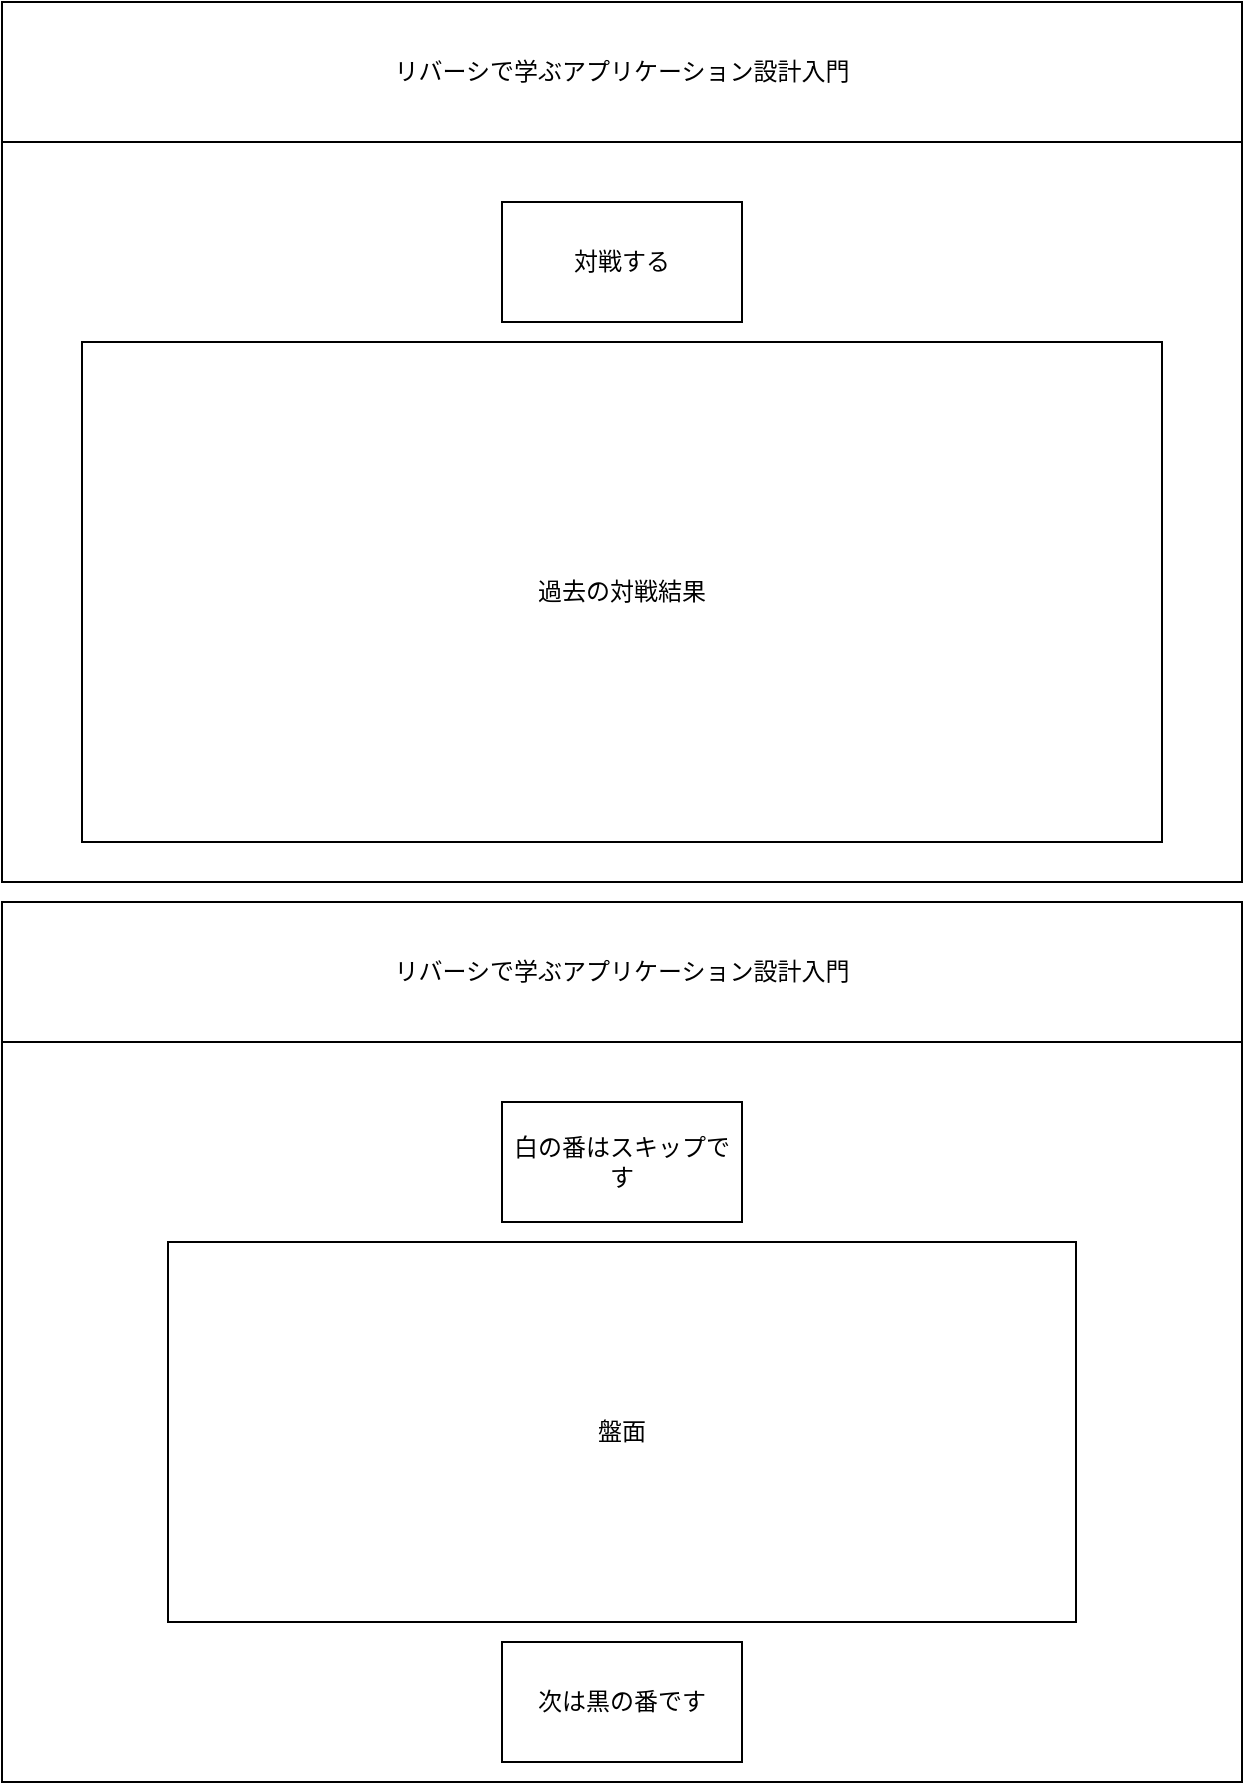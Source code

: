 <mxfile>
    <diagram id="wy6SDEHs-qw_50ifgnRE" name="Page-1">
        <mxGraphModel dx="989" dy="964" grid="1" gridSize="10" guides="1" tooltips="1" connect="1" arrows="1" fold="1" page="1" pageScale="1" pageWidth="827" pageHeight="1169" math="0" shadow="0">
            <root>
                <mxCell id="0"/>
                <mxCell id="1" parent="0"/>
                <mxCell id="2" value="" style="rounded=0;whiteSpace=wrap;html=1;fillColor=none;" vertex="1" parent="1">
                    <mxGeometry x="104" y="110" width="620" height="440" as="geometry"/>
                </mxCell>
                <mxCell id="3" value="リバーシで学ぶアプリケーション設計入門" style="rounded=0;whiteSpace=wrap;html=1;fillColor=none;" vertex="1" parent="1">
                    <mxGeometry x="104" y="110" width="620" height="70" as="geometry"/>
                </mxCell>
                <mxCell id="4" value="対戦する" style="whiteSpace=wrap;html=1;fillColor=none;" vertex="1" parent="1">
                    <mxGeometry x="354" y="210" width="120" height="60" as="geometry"/>
                </mxCell>
                <mxCell id="5" value="過去の対戦結果" style="whiteSpace=wrap;html=1;fillColor=none;" vertex="1" parent="1">
                    <mxGeometry x="144" y="280" width="540" height="250" as="geometry"/>
                </mxCell>
                <mxCell id="6" value="" style="rounded=0;whiteSpace=wrap;html=1;fillColor=none;" vertex="1" parent="1">
                    <mxGeometry x="104" y="560" width="620" height="440" as="geometry"/>
                </mxCell>
                <mxCell id="7" value="リバーシで学ぶアプリケーション設計入門" style="rounded=0;whiteSpace=wrap;html=1;fillColor=none;" vertex="1" parent="1">
                    <mxGeometry x="104" y="560" width="620" height="70" as="geometry"/>
                </mxCell>
                <mxCell id="8" value="白の番はスキップです" style="whiteSpace=wrap;html=1;fillColor=none;" vertex="1" parent="1">
                    <mxGeometry x="354" y="660" width="120" height="60" as="geometry"/>
                </mxCell>
                <mxCell id="9" value="盤面" style="whiteSpace=wrap;html=1;fillColor=none;" vertex="1" parent="1">
                    <mxGeometry x="187" y="730" width="454" height="190" as="geometry"/>
                </mxCell>
                <mxCell id="10" value="次は黒の番です" style="whiteSpace=wrap;html=1;fillColor=none;" vertex="1" parent="1">
                    <mxGeometry x="354" y="930" width="120" height="60" as="geometry"/>
                </mxCell>
            </root>
        </mxGraphModel>
    </diagram>
</mxfile>